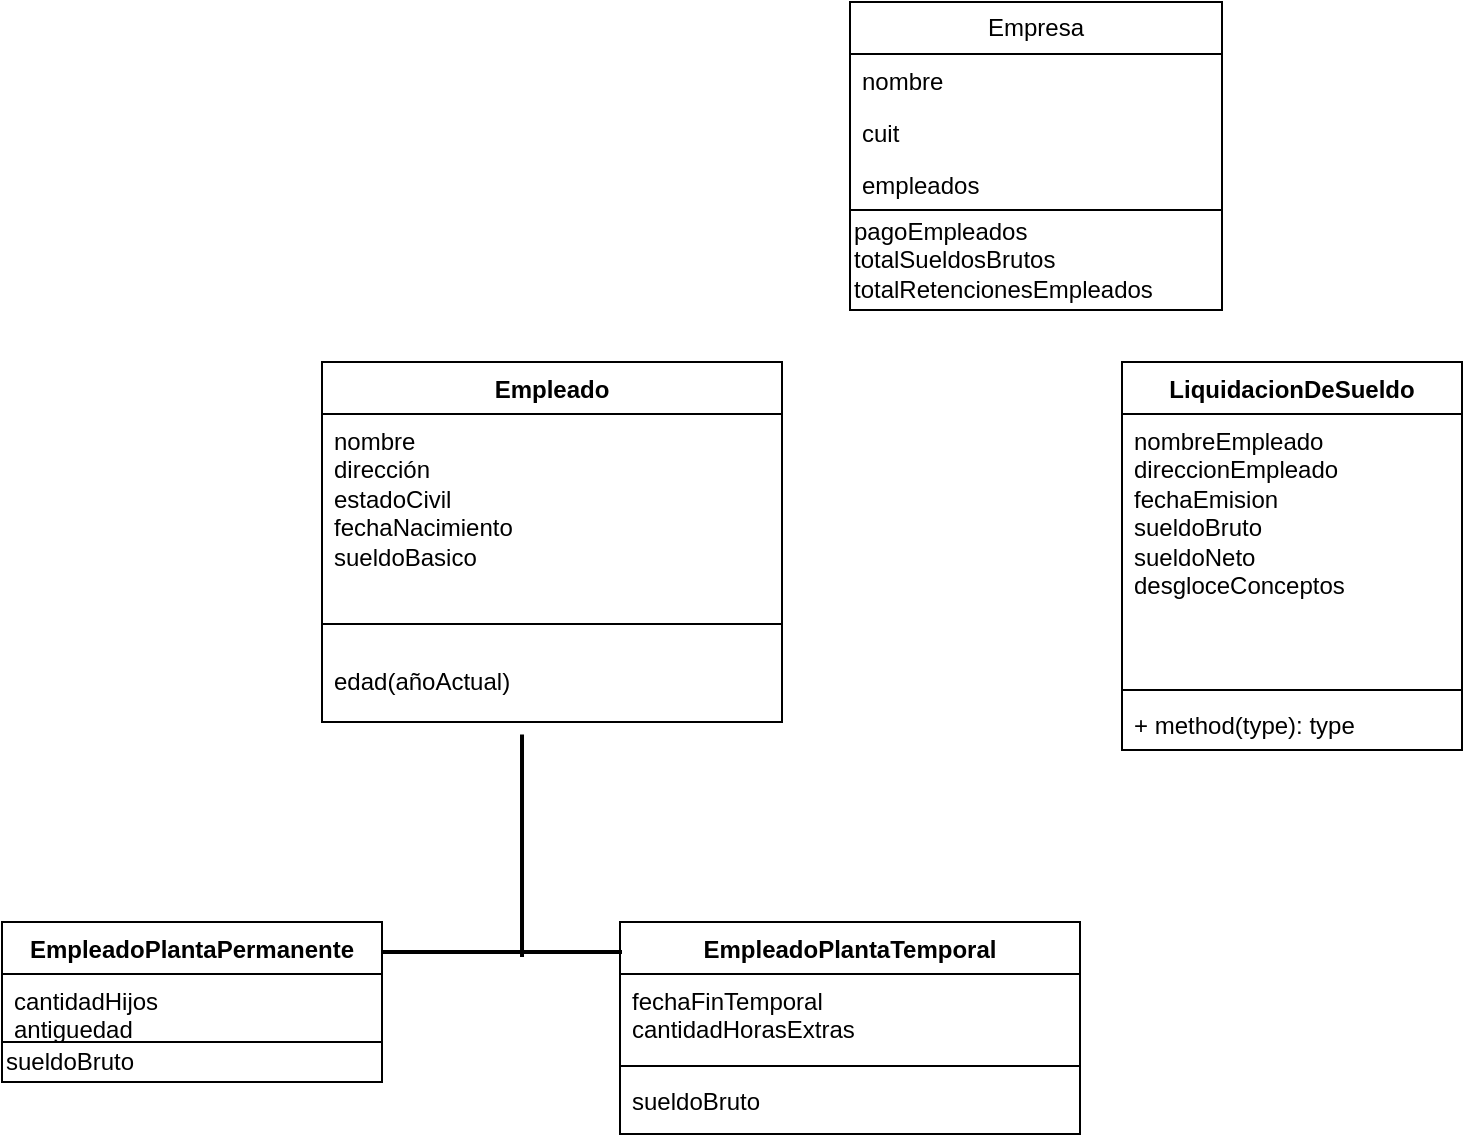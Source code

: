 <mxfile version="24.7.8">
  <diagram name="Página-1" id="IUIvGgPIwMAHEzuE5n6P">
    <mxGraphModel dx="1707" dy="441" grid="1" gridSize="10" guides="1" tooltips="1" connect="1" arrows="1" fold="1" page="1" pageScale="1" pageWidth="827" pageHeight="1169" math="0" shadow="0">
      <root>
        <mxCell id="0" />
        <mxCell id="1" parent="0" />
        <mxCell id="4RP1gJWLFT8ZAEQXTZWP-1" value="Empresa" style="swimlane;fontStyle=0;childLayout=stackLayout;horizontal=1;startSize=26;fillColor=none;horizontalStack=0;resizeParent=1;resizeParentMax=0;resizeLast=0;collapsible=1;marginBottom=0;whiteSpace=wrap;html=1;" parent="1" vertex="1">
          <mxGeometry x="414" y="10" width="186" height="104" as="geometry" />
        </mxCell>
        <mxCell id="4RP1gJWLFT8ZAEQXTZWP-2" value="nombre" style="text;strokeColor=none;fillColor=none;align=left;verticalAlign=top;spacingLeft=4;spacingRight=4;overflow=hidden;rotatable=0;points=[[0,0.5],[1,0.5]];portConstraint=eastwest;whiteSpace=wrap;html=1;" parent="4RP1gJWLFT8ZAEQXTZWP-1" vertex="1">
          <mxGeometry y="26" width="186" height="26" as="geometry" />
        </mxCell>
        <mxCell id="4RP1gJWLFT8ZAEQXTZWP-3" value="cuit" style="text;strokeColor=none;fillColor=none;align=left;verticalAlign=top;spacingLeft=4;spacingRight=4;overflow=hidden;rotatable=0;points=[[0,0.5],[1,0.5]];portConstraint=eastwest;whiteSpace=wrap;html=1;" parent="4RP1gJWLFT8ZAEQXTZWP-1" vertex="1">
          <mxGeometry y="52" width="186" height="26" as="geometry" />
        </mxCell>
        <mxCell id="4RP1gJWLFT8ZAEQXTZWP-4" value="empleados" style="text;strokeColor=none;fillColor=none;align=left;verticalAlign=top;spacingLeft=4;spacingRight=4;overflow=hidden;rotatable=0;points=[[0,0.5],[1,0.5]];portConstraint=eastwest;whiteSpace=wrap;html=1;" parent="4RP1gJWLFT8ZAEQXTZWP-1" vertex="1">
          <mxGeometry y="78" width="186" height="26" as="geometry" />
        </mxCell>
        <mxCell id="4RP1gJWLFT8ZAEQXTZWP-5" value="Empleado" style="swimlane;fontStyle=1;align=center;verticalAlign=top;childLayout=stackLayout;horizontal=1;startSize=26;horizontalStack=0;resizeParent=1;resizeParentMax=0;resizeLast=0;collapsible=1;marginBottom=0;whiteSpace=wrap;html=1;" parent="1" vertex="1">
          <mxGeometry x="150" y="190" width="230" height="180" as="geometry">
            <mxRectangle x="60" y="160" width="110" height="30" as="alternateBounds" />
          </mxGeometry>
        </mxCell>
        <mxCell id="4RP1gJWLFT8ZAEQXTZWP-6" value="&lt;div&gt;nombre&lt;/div&gt;&lt;div&gt;dirección&lt;/div&gt;&lt;div&gt;estadoCivil&lt;/div&gt;&lt;div&gt;fechaNacimiento&lt;/div&gt;&lt;div&gt;sueldoBasico&lt;/div&gt;&lt;div&gt;&lt;br&gt;&lt;/div&gt;" style="text;strokeColor=none;fillColor=none;align=left;verticalAlign=top;spacingLeft=4;spacingRight=4;overflow=hidden;rotatable=0;points=[[0,0.5],[1,0.5]];portConstraint=eastwest;whiteSpace=wrap;html=1;" parent="4RP1gJWLFT8ZAEQXTZWP-5" vertex="1">
          <mxGeometry y="26" width="230" height="90" as="geometry" />
        </mxCell>
        <mxCell id="4RP1gJWLFT8ZAEQXTZWP-7" value="" style="line;strokeWidth=1;fillColor=none;align=left;verticalAlign=middle;spacingTop=-1;spacingLeft=3;spacingRight=3;rotatable=0;labelPosition=right;points=[];portConstraint=eastwest;strokeColor=inherit;" parent="4RP1gJWLFT8ZAEQXTZWP-5" vertex="1">
          <mxGeometry y="116" width="230" height="30" as="geometry" />
        </mxCell>
        <mxCell id="4RP1gJWLFT8ZAEQXTZWP-8" value="&lt;div&gt;edad(añoActual)&lt;/div&gt;&lt;div&gt;&lt;br&gt;&lt;/div&gt;" style="text;strokeColor=none;fillColor=none;align=left;verticalAlign=top;spacingLeft=4;spacingRight=4;overflow=hidden;rotatable=0;points=[[0,0.5],[1,0.5]];portConstraint=eastwest;whiteSpace=wrap;html=1;" parent="4RP1gJWLFT8ZAEQXTZWP-5" vertex="1">
          <mxGeometry y="146" width="230" height="34" as="geometry" />
        </mxCell>
        <mxCell id="4RP1gJWLFT8ZAEQXTZWP-16" value="EmpleadoPlantaPermanente" style="swimlane;fontStyle=1;align=center;verticalAlign=top;childLayout=stackLayout;horizontal=1;startSize=26;horizontalStack=0;resizeParent=1;resizeParentMax=0;resizeLast=0;collapsible=1;marginBottom=0;whiteSpace=wrap;html=1;" parent="1" vertex="1">
          <mxGeometry x="-10" y="470" width="190" height="60" as="geometry" />
        </mxCell>
        <mxCell id="4RP1gJWLFT8ZAEQXTZWP-17" value="&lt;div&gt;cantidadHijos&lt;/div&gt;&lt;div&gt;antiguedad&lt;br&gt;&lt;/div&gt;" style="text;strokeColor=none;fillColor=none;align=left;verticalAlign=top;spacingLeft=4;spacingRight=4;overflow=hidden;rotatable=0;points=[[0,0.5],[1,0.5]];portConstraint=eastwest;whiteSpace=wrap;html=1;" parent="4RP1gJWLFT8ZAEQXTZWP-16" vertex="1">
          <mxGeometry y="26" width="190" height="34" as="geometry" />
        </mxCell>
        <mxCell id="4RP1gJWLFT8ZAEQXTZWP-20" value="EmpleadoPlantaTemporal" style="swimlane;fontStyle=1;align=center;verticalAlign=top;childLayout=stackLayout;horizontal=1;startSize=26;horizontalStack=0;resizeParent=1;resizeParentMax=0;resizeLast=0;collapsible=1;marginBottom=0;whiteSpace=wrap;html=1;" parent="1" vertex="1">
          <mxGeometry x="299" y="470" width="230" height="106" as="geometry" />
        </mxCell>
        <mxCell id="4RP1gJWLFT8ZAEQXTZWP-21" value="&lt;div&gt;fechaFinTemporal&lt;/div&gt;&lt;div&gt;cantidadHorasExtras&lt;br&gt;&lt;/div&gt;&lt;div&gt;&lt;br&gt;&lt;/div&gt;&lt;div&gt;&lt;br&gt;&lt;/div&gt;" style="text;strokeColor=none;fillColor=none;align=left;verticalAlign=top;spacingLeft=4;spacingRight=4;overflow=hidden;rotatable=0;points=[[0,0.5],[1,0.5]];portConstraint=eastwest;whiteSpace=wrap;html=1;" parent="4RP1gJWLFT8ZAEQXTZWP-20" vertex="1">
          <mxGeometry y="26" width="230" height="42" as="geometry" />
        </mxCell>
        <mxCell id="4RP1gJWLFT8ZAEQXTZWP-22" value="" style="line;strokeWidth=1;fillColor=none;align=left;verticalAlign=middle;spacingTop=-1;spacingLeft=3;spacingRight=3;rotatable=0;labelPosition=right;points=[];portConstraint=eastwest;strokeColor=inherit;" parent="4RP1gJWLFT8ZAEQXTZWP-20" vertex="1">
          <mxGeometry y="68" width="230" height="8" as="geometry" />
        </mxCell>
        <mxCell id="4RP1gJWLFT8ZAEQXTZWP-23" value="sueldoBruto" style="text;strokeColor=none;fillColor=none;align=left;verticalAlign=top;spacingLeft=4;spacingRight=4;overflow=hidden;rotatable=0;points=[[0,0.5],[1,0.5]];portConstraint=eastwest;whiteSpace=wrap;html=1;" parent="4RP1gJWLFT8ZAEQXTZWP-20" vertex="1">
          <mxGeometry y="76" width="230" height="30" as="geometry" />
        </mxCell>
        <mxCell id="4RP1gJWLFT8ZAEQXTZWP-25" value="&lt;div align=&quot;left&quot;&gt;sueldoBruto&lt;br&gt;&lt;/div&gt;" style="html=1;whiteSpace=wrap;align=left;" parent="1" vertex="1">
          <mxGeometry x="-10" y="530" width="190" height="20" as="geometry" />
        </mxCell>
        <mxCell id="4RP1gJWLFT8ZAEQXTZWP-35" value="" style="line;strokeWidth=2;html=1;rotation=-90;" parent="1" vertex="1">
          <mxGeometry x="194.38" y="426.88" width="111.25" height="10" as="geometry" />
        </mxCell>
        <mxCell id="4RP1gJWLFT8ZAEQXTZWP-36" value="" style="line;strokeWidth=2;html=1;" parent="1" vertex="1">
          <mxGeometry x="180" y="480" width="120" height="10" as="geometry" />
        </mxCell>
        <mxCell id="4RP1gJWLFT8ZAEQXTZWP-37" value="&lt;div align=&quot;left&quot;&gt;pagoEmpleados&lt;/div&gt;&lt;div align=&quot;left&quot;&gt;totalSueldosBrutos&lt;/div&gt;&lt;div align=&quot;left&quot;&gt;totalRetencionesEmpleados&lt;br&gt;&lt;/div&gt;" style="html=1;whiteSpace=wrap;align=left;" parent="1" vertex="1">
          <mxGeometry x="414" y="114" width="186" height="50" as="geometry" />
        </mxCell>
        <mxCell id="4RP1gJWLFT8ZAEQXTZWP-38" value="LiquidacionDeSueldo" style="swimlane;fontStyle=1;align=center;verticalAlign=top;childLayout=stackLayout;horizontal=1;startSize=26;horizontalStack=0;resizeParent=1;resizeParentMax=0;resizeLast=0;collapsible=1;marginBottom=0;whiteSpace=wrap;html=1;" parent="1" vertex="1">
          <mxGeometry x="550" y="190" width="170" height="194" as="geometry" />
        </mxCell>
        <mxCell id="4RP1gJWLFT8ZAEQXTZWP-39" value="&lt;div&gt;nombreEmpleado&lt;/div&gt;&lt;div&gt;direccionEmpleado&lt;/div&gt;&lt;div&gt;fechaEmision&lt;/div&gt;&lt;div&gt;sueldoBruto&lt;/div&gt;&lt;div&gt;sueldoNeto&lt;/div&gt;&lt;div&gt;desgloceConceptos&lt;/div&gt;&lt;div&gt;&lt;br&gt;&lt;/div&gt;&lt;div&gt;&lt;br&gt;&lt;/div&gt;" style="text;strokeColor=none;fillColor=none;align=left;verticalAlign=top;spacingLeft=4;spacingRight=4;overflow=hidden;rotatable=0;points=[[0,0.5],[1,0.5]];portConstraint=eastwest;whiteSpace=wrap;html=1;" parent="4RP1gJWLFT8ZAEQXTZWP-38" vertex="1">
          <mxGeometry y="26" width="170" height="134" as="geometry" />
        </mxCell>
        <mxCell id="4RP1gJWLFT8ZAEQXTZWP-40" value="" style="line;strokeWidth=1;fillColor=none;align=left;verticalAlign=middle;spacingTop=-1;spacingLeft=3;spacingRight=3;rotatable=0;labelPosition=right;points=[];portConstraint=eastwest;strokeColor=inherit;" parent="4RP1gJWLFT8ZAEQXTZWP-38" vertex="1">
          <mxGeometry y="160" width="170" height="8" as="geometry" />
        </mxCell>
        <mxCell id="4RP1gJWLFT8ZAEQXTZWP-41" value="+ method(type): type" style="text;strokeColor=none;fillColor=none;align=left;verticalAlign=top;spacingLeft=4;spacingRight=4;overflow=hidden;rotatable=0;points=[[0,0.5],[1,0.5]];portConstraint=eastwest;whiteSpace=wrap;html=1;" parent="4RP1gJWLFT8ZAEQXTZWP-38" vertex="1">
          <mxGeometry y="168" width="170" height="26" as="geometry" />
        </mxCell>
      </root>
    </mxGraphModel>
  </diagram>
</mxfile>
